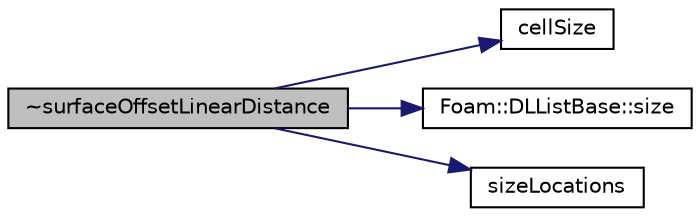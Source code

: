 digraph "~surfaceOffsetLinearDistance"
{
  bgcolor="transparent";
  edge [fontname="Helvetica",fontsize="10",labelfontname="Helvetica",labelfontsize="10"];
  node [fontname="Helvetica",fontsize="10",shape=record];
  rankdir="LR";
  Node1 [label="~surfaceOffsetLinearDistance",height=0.2,width=0.4,color="black", fillcolor="grey75", style="filled", fontcolor="black"];
  Node1 -> Node2 [color="midnightblue",fontsize="10",style="solid",fontname="Helvetica"];
  Node2 [label="cellSize",height=0.2,width=0.4,color="black",URL="$a02580.html#aa40313e62c42433dab463c5cacfcadf8",tooltip="Modify scalar argument to the cell size specified by function. "];
  Node1 -> Node3 [color="midnightblue",fontsize="10",style="solid",fontname="Helvetica"];
  Node3 [label="Foam::DLListBase::size",height=0.2,width=0.4,color="black",URL="$a00581.html#a723361dc2020160f5492e8fe2d09fa44",tooltip="Return number of elements in list. "];
  Node1 -> Node4 [color="midnightblue",fontsize="10",style="solid",fontname="Helvetica"];
  Node4 [label="sizeLocations",height=0.2,width=0.4,color="black",URL="$a02580.html#a8ae39534e1e649b52f50c2625fcf3acc"];
}
